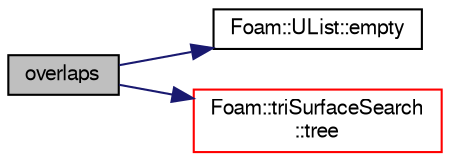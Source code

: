 digraph "overlaps"
{
  bgcolor="transparent";
  edge [fontname="FreeSans",fontsize="10",labelfontname="FreeSans",labelfontsize="10"];
  node [fontname="FreeSans",fontsize="10",shape=record];
  rankdir="LR";
  Node1693 [label="overlaps",height=0.2,width=0.4,color="black", fillcolor="grey75", style="filled", fontcolor="black"];
  Node1693 -> Node1694 [color="midnightblue",fontsize="10",style="solid",fontname="FreeSans"];
  Node1694 [label="Foam::UList::empty",height=0.2,width=0.4,color="black",URL="$a25698.html#a644718bb2fb240de962dc3c9a1fdf0dc",tooltip="Return true if the UList is empty (ie, size() is zero). "];
  Node1693 -> Node1695 [color="midnightblue",fontsize="10",style="solid",fontname="FreeSans"];
  Node1695 [label="Foam::triSurfaceSearch\l::tree",height=0.2,width=0.4,color="red",URL="$a25530.html#a6d01bb33aa711bf96f61eba9aa236e80",tooltip="Demand driven construction of the octree. "];
}
